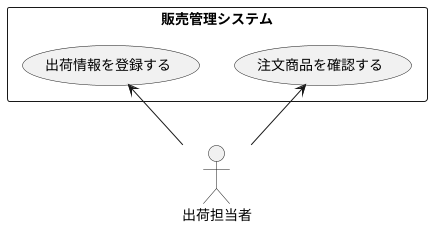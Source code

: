 @startuml ユースケース図
actor 出荷担当者
rectangle 販売管理システム{
    usecase 注文商品を確認する
    usecase 出荷情報を登録する
}
注文商品を確認する <-- 出荷担当者
出荷情報を登録する <-- 出荷担当者
@enduml